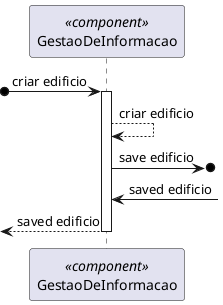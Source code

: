 @startuml



participant GestaoDeInformacao <<component>>



?o-> GestaoDeInformacao : criar edificio
activate GestaoDeInformacao
GestaoDeInformacao --> GestaoDeInformacao: criar edificio

GestaoDeInformacao ->o] : save edificio
]-> GestaoDeInformacao : saved edificio

?<-- GestaoDeInformacao  : saved edificio
deactivate GestaoDeInformacao


@enduml
